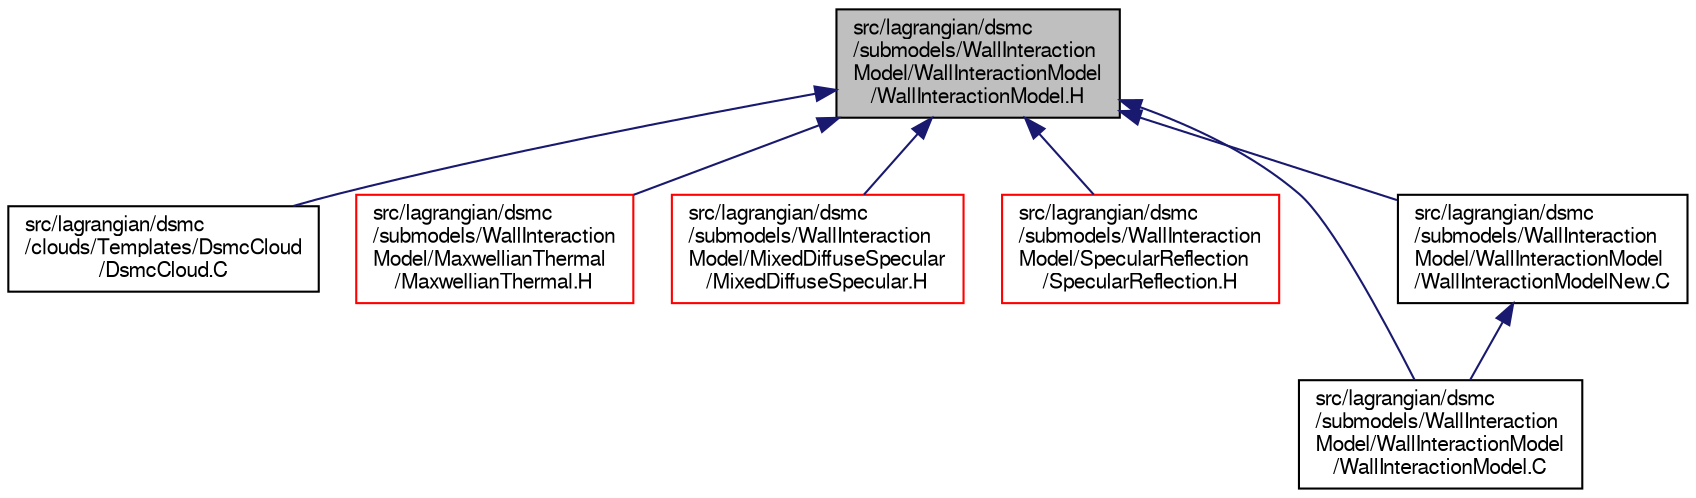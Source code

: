 digraph "src/lagrangian/dsmc/submodels/WallInteractionModel/WallInteractionModel/WallInteractionModel.H"
{
  bgcolor="transparent";
  edge [fontname="FreeSans",fontsize="10",labelfontname="FreeSans",labelfontsize="10"];
  node [fontname="FreeSans",fontsize="10",shape=record];
  Node85 [label="src/lagrangian/dsmc\l/submodels/WallInteraction\lModel/WallInteractionModel\l/WallInteractionModel.H",height=0.2,width=0.4,color="black", fillcolor="grey75", style="filled", fontcolor="black"];
  Node85 -> Node86 [dir="back",color="midnightblue",fontsize="10",style="solid",fontname="FreeSans"];
  Node86 [label="src/lagrangian/dsmc\l/clouds/Templates/DsmcCloud\l/DsmcCloud.C",height=0.2,width=0.4,color="black",URL="$a05024.html"];
  Node85 -> Node87 [dir="back",color="midnightblue",fontsize="10",style="solid",fontname="FreeSans"];
  Node87 [label="src/lagrangian/dsmc\l/submodels/WallInteraction\lModel/MaxwellianThermal\l/MaxwellianThermal.H",height=0.2,width=0.4,color="red",URL="$a05114.html"];
  Node85 -> Node90 [dir="back",color="midnightblue",fontsize="10",style="solid",fontname="FreeSans"];
  Node90 [label="src/lagrangian/dsmc\l/submodels/WallInteraction\lModel/MixedDiffuseSpecular\l/MixedDiffuseSpecular.H",height=0.2,width=0.4,color="red",URL="$a05120.html"];
  Node85 -> Node92 [dir="back",color="midnightblue",fontsize="10",style="solid",fontname="FreeSans"];
  Node92 [label="src/lagrangian/dsmc\l/submodels/WallInteraction\lModel/SpecularReflection\l/SpecularReflection.H",height=0.2,width=0.4,color="red",URL="$a05126.html"];
  Node85 -> Node94 [dir="back",color="midnightblue",fontsize="10",style="solid",fontname="FreeSans"];
  Node94 [label="src/lagrangian/dsmc\l/submodels/WallInteraction\lModel/WallInteractionModel\l/WallInteractionModel.C",height=0.2,width=0.4,color="black",URL="$a05129.html"];
  Node85 -> Node95 [dir="back",color="midnightblue",fontsize="10",style="solid",fontname="FreeSans"];
  Node95 [label="src/lagrangian/dsmc\l/submodels/WallInteraction\lModel/WallInteractionModel\l/WallInteractionModelNew.C",height=0.2,width=0.4,color="black",URL="$a05135.html"];
  Node95 -> Node94 [dir="back",color="midnightblue",fontsize="10",style="solid",fontname="FreeSans"];
}
